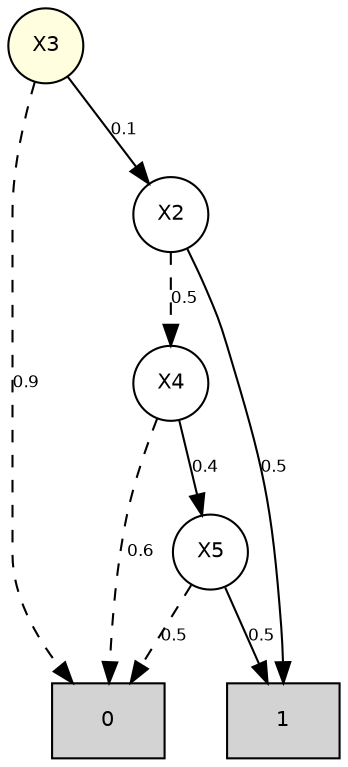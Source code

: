 digraph Neo {
  node [
    fontsize = "10"
    // shape = "Mrecord"
    fontname = "Bitstream Vera Sans"
  ]
  edge [
    fontname = "Bitstream Vera Sans"
    fontsize = "8"
    splines = curved
  ]
  N0 [
    style = filled
    fillcolor = lightgrey
    shape = squared
    label = "0"
  ]
  N1 [
    style = filled
    fillcolor = lightgrey
    shape = squared
    label = "1"
  ]
  N2 [
    shape = circle
    label = "X2"
  ]
  N2 -> N1 [
    label = "0.5"
  ]
  N2 -> N4 [
    style=dashed,label = "0.5"
  ]
  N3 [
    style = filled
    fillcolor = lightyellow
    shape = circle
    label = "X3"
  ]
  N3 -> N2 [
    label = "0.1"
  ]
  N3 -> N0 [
    style=dashed,label = "0.9"
  ]
  N4 [
    shape = circle
    label = "X4"
  ]
  N4 -> N5 [
    label = "0.4"
  ]
  N4 -> N0 [
    style=dashed,label = "0.6"
  ]
  N5 [
    shape = circle
    label = "X5"
  ]
  N5 -> N1 [
    label = "0.5"
  ]
  N5 -> N0 [
    style=dashed,label = "0.5"
  ]
}
